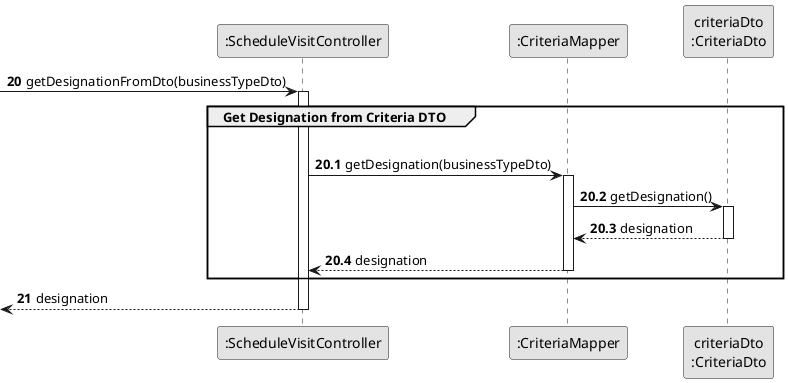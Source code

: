 @startuml
skinparam monochrome true
skinparam packageStyle rectangle
skinparam shadowing false


participant ":ScheduleVisitController" as CTRL
participant ":CriteriaMapper" as MAPPER
participant "criteriaDto\n:CriteriaDto" as DTO

autonumber 20

 -> CTRL : getDesignationFromDto(businessTypeDto)

activate CTRL

    autonumber 20.1

    group Get Designation from Criteria DTO
|||
    CTRL -> MAPPER : getDesignation(businessTypeDto)
    activate MAPPER



    MAPPER -> DTO : getDesignation()
    activate DTO

    DTO --> MAPPER : designation
    deactivate DTO


    MAPPER --> CTRL : designation

    deactivate MAPPER

    end group

    autonumber 21

    <-- CTRL  : designation
deactivate CTRL

@enduml